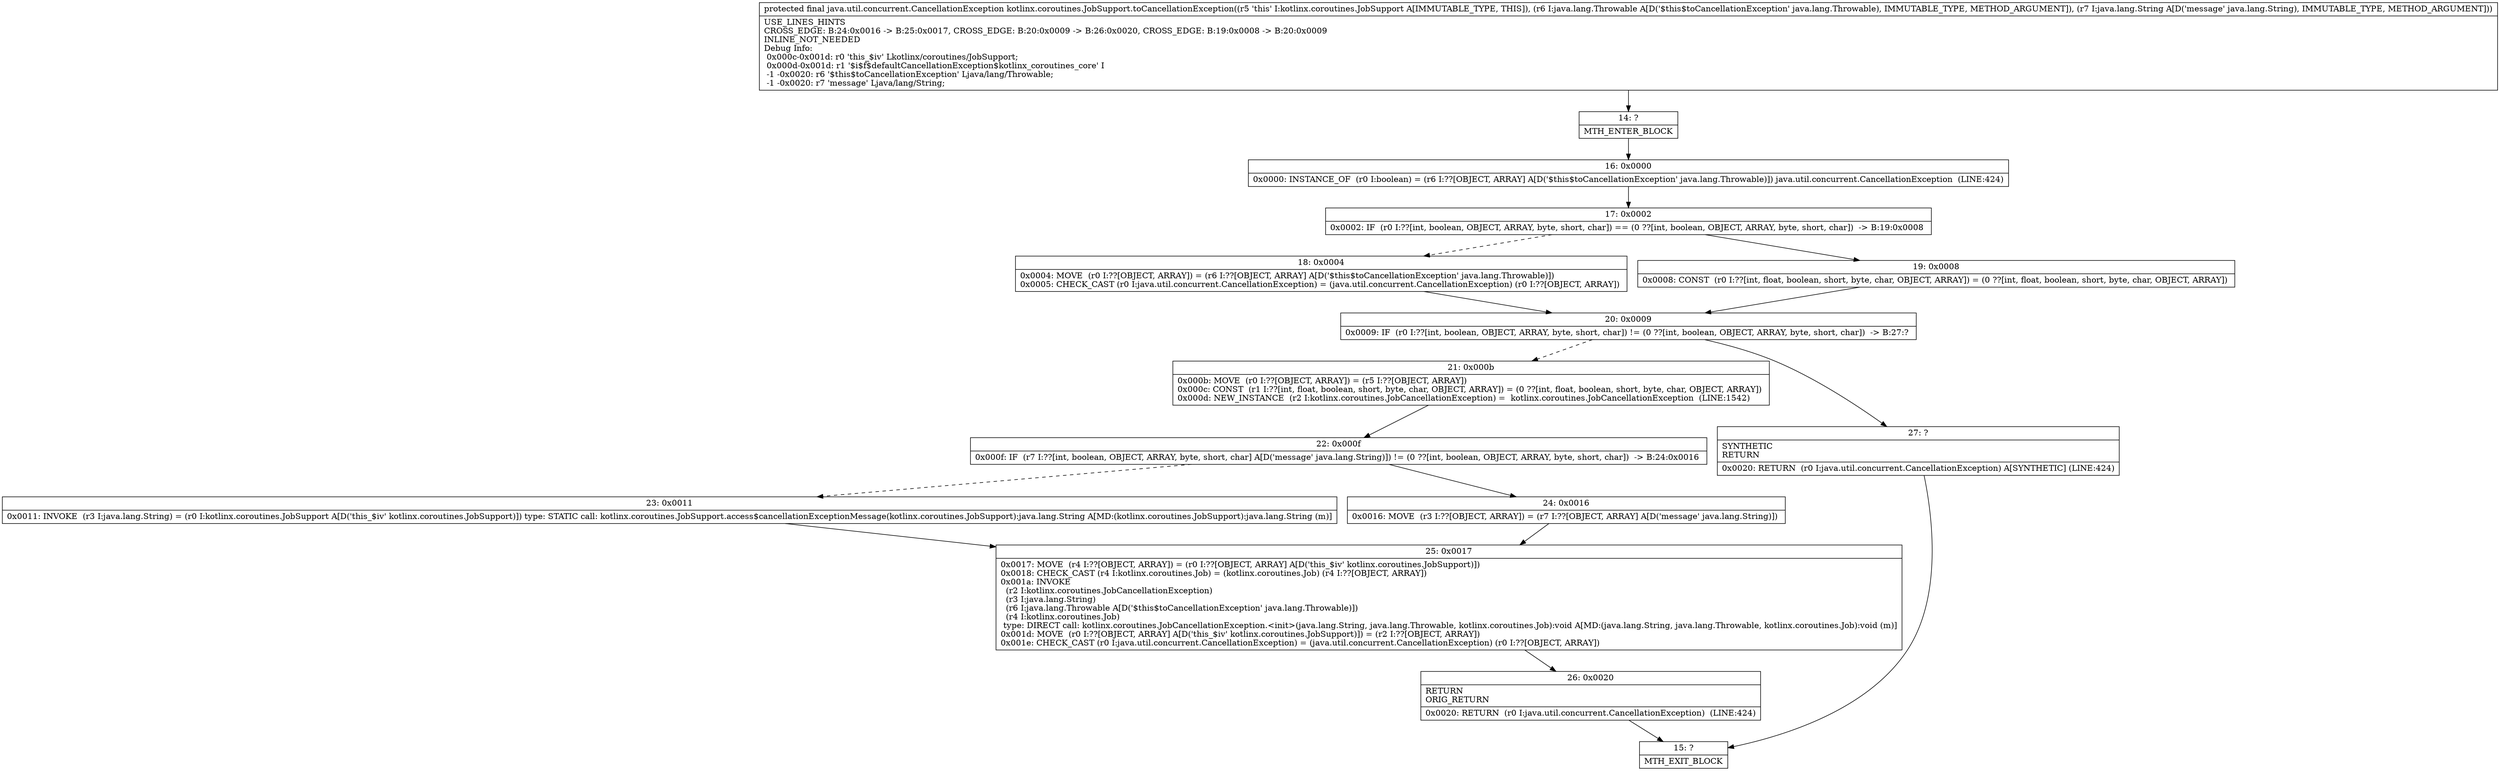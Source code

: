 digraph "CFG forkotlinx.coroutines.JobSupport.toCancellationException(Ljava\/lang\/Throwable;Ljava\/lang\/String;)Ljava\/util\/concurrent\/CancellationException;" {
Node_14 [shape=record,label="{14\:\ ?|MTH_ENTER_BLOCK\l}"];
Node_16 [shape=record,label="{16\:\ 0x0000|0x0000: INSTANCE_OF  (r0 I:boolean) = (r6 I:??[OBJECT, ARRAY] A[D('$this$toCancellationException' java.lang.Throwable)]) java.util.concurrent.CancellationException  (LINE:424)\l}"];
Node_17 [shape=record,label="{17\:\ 0x0002|0x0002: IF  (r0 I:??[int, boolean, OBJECT, ARRAY, byte, short, char]) == (0 ??[int, boolean, OBJECT, ARRAY, byte, short, char])  \-\> B:19:0x0008 \l}"];
Node_18 [shape=record,label="{18\:\ 0x0004|0x0004: MOVE  (r0 I:??[OBJECT, ARRAY]) = (r6 I:??[OBJECT, ARRAY] A[D('$this$toCancellationException' java.lang.Throwable)]) \l0x0005: CHECK_CAST (r0 I:java.util.concurrent.CancellationException) = (java.util.concurrent.CancellationException) (r0 I:??[OBJECT, ARRAY]) \l}"];
Node_20 [shape=record,label="{20\:\ 0x0009|0x0009: IF  (r0 I:??[int, boolean, OBJECT, ARRAY, byte, short, char]) != (0 ??[int, boolean, OBJECT, ARRAY, byte, short, char])  \-\> B:27:? \l}"];
Node_21 [shape=record,label="{21\:\ 0x000b|0x000b: MOVE  (r0 I:??[OBJECT, ARRAY]) = (r5 I:??[OBJECT, ARRAY]) \l0x000c: CONST  (r1 I:??[int, float, boolean, short, byte, char, OBJECT, ARRAY]) = (0 ??[int, float, boolean, short, byte, char, OBJECT, ARRAY]) \l0x000d: NEW_INSTANCE  (r2 I:kotlinx.coroutines.JobCancellationException) =  kotlinx.coroutines.JobCancellationException  (LINE:1542)\l}"];
Node_22 [shape=record,label="{22\:\ 0x000f|0x000f: IF  (r7 I:??[int, boolean, OBJECT, ARRAY, byte, short, char] A[D('message' java.lang.String)]) != (0 ??[int, boolean, OBJECT, ARRAY, byte, short, char])  \-\> B:24:0x0016 \l}"];
Node_23 [shape=record,label="{23\:\ 0x0011|0x0011: INVOKE  (r3 I:java.lang.String) = (r0 I:kotlinx.coroutines.JobSupport A[D('this_$iv' kotlinx.coroutines.JobSupport)]) type: STATIC call: kotlinx.coroutines.JobSupport.access$cancellationExceptionMessage(kotlinx.coroutines.JobSupport):java.lang.String A[MD:(kotlinx.coroutines.JobSupport):java.lang.String (m)]\l}"];
Node_25 [shape=record,label="{25\:\ 0x0017|0x0017: MOVE  (r4 I:??[OBJECT, ARRAY]) = (r0 I:??[OBJECT, ARRAY] A[D('this_$iv' kotlinx.coroutines.JobSupport)]) \l0x0018: CHECK_CAST (r4 I:kotlinx.coroutines.Job) = (kotlinx.coroutines.Job) (r4 I:??[OBJECT, ARRAY]) \l0x001a: INVOKE  \l  (r2 I:kotlinx.coroutines.JobCancellationException)\l  (r3 I:java.lang.String)\l  (r6 I:java.lang.Throwable A[D('$this$toCancellationException' java.lang.Throwable)])\l  (r4 I:kotlinx.coroutines.Job)\l type: DIRECT call: kotlinx.coroutines.JobCancellationException.\<init\>(java.lang.String, java.lang.Throwable, kotlinx.coroutines.Job):void A[MD:(java.lang.String, java.lang.Throwable, kotlinx.coroutines.Job):void (m)]\l0x001d: MOVE  (r0 I:??[OBJECT, ARRAY] A[D('this_$iv' kotlinx.coroutines.JobSupport)]) = (r2 I:??[OBJECT, ARRAY]) \l0x001e: CHECK_CAST (r0 I:java.util.concurrent.CancellationException) = (java.util.concurrent.CancellationException) (r0 I:??[OBJECT, ARRAY]) \l}"];
Node_26 [shape=record,label="{26\:\ 0x0020|RETURN\lORIG_RETURN\l|0x0020: RETURN  (r0 I:java.util.concurrent.CancellationException)  (LINE:424)\l}"];
Node_15 [shape=record,label="{15\:\ ?|MTH_EXIT_BLOCK\l}"];
Node_24 [shape=record,label="{24\:\ 0x0016|0x0016: MOVE  (r3 I:??[OBJECT, ARRAY]) = (r7 I:??[OBJECT, ARRAY] A[D('message' java.lang.String)]) \l}"];
Node_27 [shape=record,label="{27\:\ ?|SYNTHETIC\lRETURN\l|0x0020: RETURN  (r0 I:java.util.concurrent.CancellationException) A[SYNTHETIC] (LINE:424)\l}"];
Node_19 [shape=record,label="{19\:\ 0x0008|0x0008: CONST  (r0 I:??[int, float, boolean, short, byte, char, OBJECT, ARRAY]) = (0 ??[int, float, boolean, short, byte, char, OBJECT, ARRAY]) \l}"];
MethodNode[shape=record,label="{protected final java.util.concurrent.CancellationException kotlinx.coroutines.JobSupport.toCancellationException((r5 'this' I:kotlinx.coroutines.JobSupport A[IMMUTABLE_TYPE, THIS]), (r6 I:java.lang.Throwable A[D('$this$toCancellationException' java.lang.Throwable), IMMUTABLE_TYPE, METHOD_ARGUMENT]), (r7 I:java.lang.String A[D('message' java.lang.String), IMMUTABLE_TYPE, METHOD_ARGUMENT]))  | USE_LINES_HINTS\lCROSS_EDGE: B:24:0x0016 \-\> B:25:0x0017, CROSS_EDGE: B:20:0x0009 \-\> B:26:0x0020, CROSS_EDGE: B:19:0x0008 \-\> B:20:0x0009\lINLINE_NOT_NEEDED\lDebug Info:\l  0x000c\-0x001d: r0 'this_$iv' Lkotlinx\/coroutines\/JobSupport;\l  0x000d\-0x001d: r1 '$i$f$defaultCancellationException$kotlinx_coroutines_core' I\l  \-1 \-0x0020: r6 '$this$toCancellationException' Ljava\/lang\/Throwable;\l  \-1 \-0x0020: r7 'message' Ljava\/lang\/String;\l}"];
MethodNode -> Node_14;Node_14 -> Node_16;
Node_16 -> Node_17;
Node_17 -> Node_18[style=dashed];
Node_17 -> Node_19;
Node_18 -> Node_20;
Node_20 -> Node_21[style=dashed];
Node_20 -> Node_27;
Node_21 -> Node_22;
Node_22 -> Node_23[style=dashed];
Node_22 -> Node_24;
Node_23 -> Node_25;
Node_25 -> Node_26;
Node_26 -> Node_15;
Node_24 -> Node_25;
Node_27 -> Node_15;
Node_19 -> Node_20;
}

